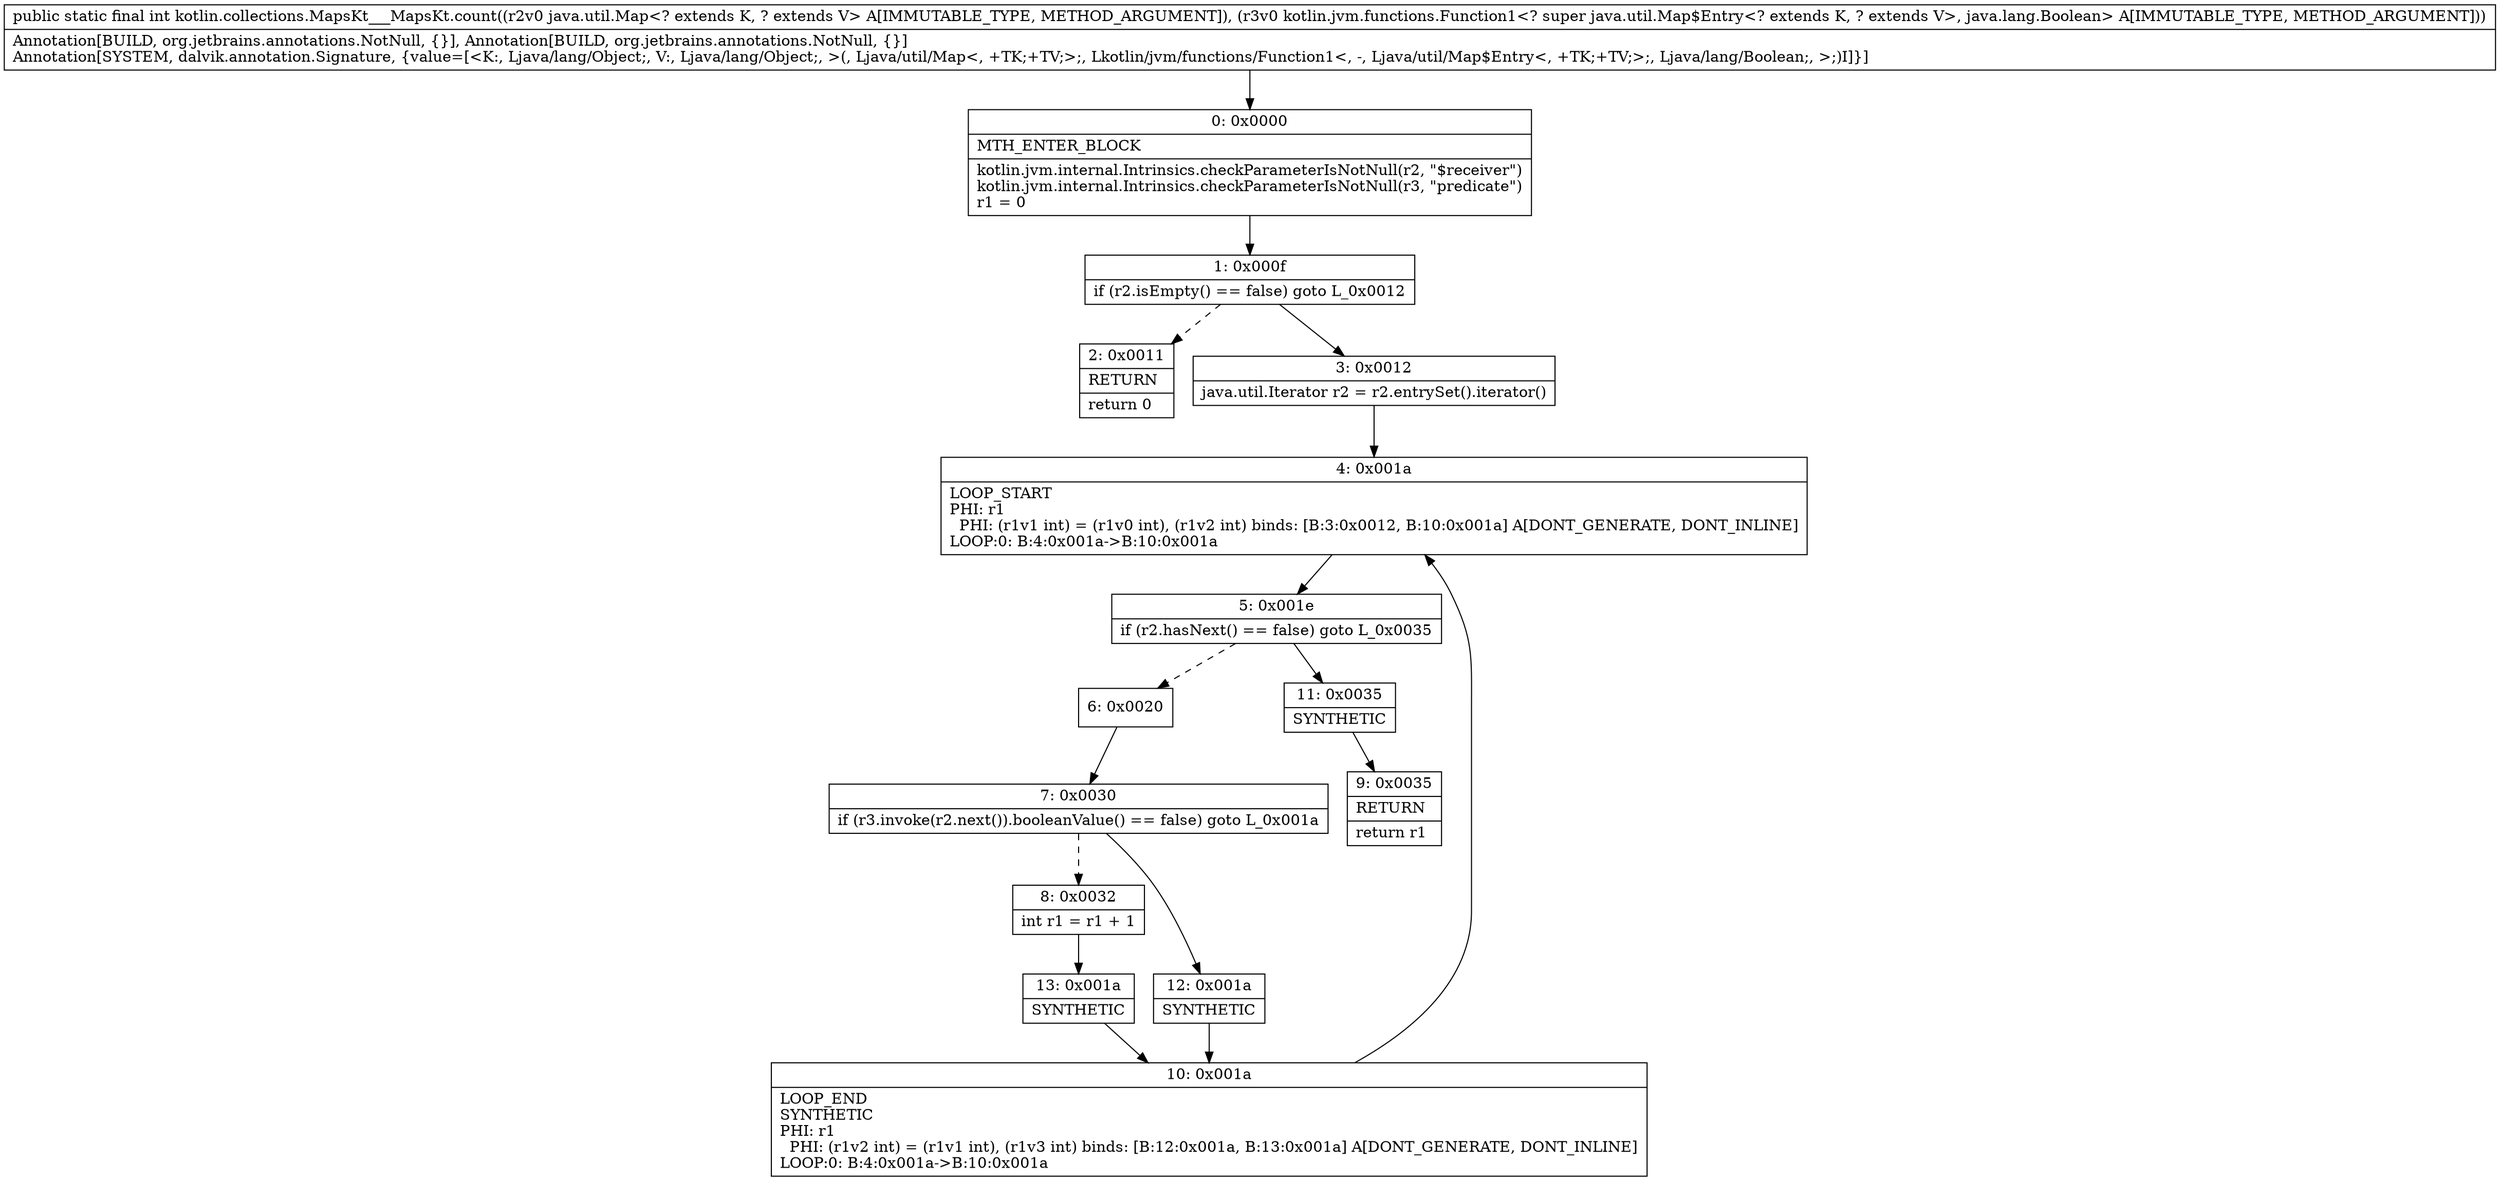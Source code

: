 digraph "CFG forkotlin.collections.MapsKt___MapsKt.count(Ljava\/util\/Map;Lkotlin\/jvm\/functions\/Function1;)I" {
Node_0 [shape=record,label="{0\:\ 0x0000|MTH_ENTER_BLOCK\l|kotlin.jvm.internal.Intrinsics.checkParameterIsNotNull(r2, \"$receiver\")\lkotlin.jvm.internal.Intrinsics.checkParameterIsNotNull(r3, \"predicate\")\lr1 = 0\l}"];
Node_1 [shape=record,label="{1\:\ 0x000f|if (r2.isEmpty() == false) goto L_0x0012\l}"];
Node_2 [shape=record,label="{2\:\ 0x0011|RETURN\l|return 0\l}"];
Node_3 [shape=record,label="{3\:\ 0x0012|java.util.Iterator r2 = r2.entrySet().iterator()\l}"];
Node_4 [shape=record,label="{4\:\ 0x001a|LOOP_START\lPHI: r1 \l  PHI: (r1v1 int) = (r1v0 int), (r1v2 int) binds: [B:3:0x0012, B:10:0x001a] A[DONT_GENERATE, DONT_INLINE]\lLOOP:0: B:4:0x001a\-\>B:10:0x001a\l}"];
Node_5 [shape=record,label="{5\:\ 0x001e|if (r2.hasNext() == false) goto L_0x0035\l}"];
Node_6 [shape=record,label="{6\:\ 0x0020}"];
Node_7 [shape=record,label="{7\:\ 0x0030|if (r3.invoke(r2.next()).booleanValue() == false) goto L_0x001a\l}"];
Node_8 [shape=record,label="{8\:\ 0x0032|int r1 = r1 + 1\l}"];
Node_9 [shape=record,label="{9\:\ 0x0035|RETURN\l|return r1\l}"];
Node_10 [shape=record,label="{10\:\ 0x001a|LOOP_END\lSYNTHETIC\lPHI: r1 \l  PHI: (r1v2 int) = (r1v1 int), (r1v3 int) binds: [B:12:0x001a, B:13:0x001a] A[DONT_GENERATE, DONT_INLINE]\lLOOP:0: B:4:0x001a\-\>B:10:0x001a\l}"];
Node_11 [shape=record,label="{11\:\ 0x0035|SYNTHETIC\l}"];
Node_12 [shape=record,label="{12\:\ 0x001a|SYNTHETIC\l}"];
Node_13 [shape=record,label="{13\:\ 0x001a|SYNTHETIC\l}"];
MethodNode[shape=record,label="{public static final int kotlin.collections.MapsKt___MapsKt.count((r2v0 java.util.Map\<? extends K, ? extends V\> A[IMMUTABLE_TYPE, METHOD_ARGUMENT]), (r3v0 kotlin.jvm.functions.Function1\<? super java.util.Map$Entry\<? extends K, ? extends V\>, java.lang.Boolean\> A[IMMUTABLE_TYPE, METHOD_ARGUMENT]))  | Annotation[BUILD, org.jetbrains.annotations.NotNull, \{\}], Annotation[BUILD, org.jetbrains.annotations.NotNull, \{\}]\lAnnotation[SYSTEM, dalvik.annotation.Signature, \{value=[\<K:, Ljava\/lang\/Object;, V:, Ljava\/lang\/Object;, \>(, Ljava\/util\/Map\<, +TK;+TV;\>;, Lkotlin\/jvm\/functions\/Function1\<, \-, Ljava\/util\/Map$Entry\<, +TK;+TV;\>;, Ljava\/lang\/Boolean;, \>;)I]\}]\l}"];
MethodNode -> Node_0;
Node_0 -> Node_1;
Node_1 -> Node_2[style=dashed];
Node_1 -> Node_3;
Node_3 -> Node_4;
Node_4 -> Node_5;
Node_5 -> Node_6[style=dashed];
Node_5 -> Node_11;
Node_6 -> Node_7;
Node_7 -> Node_8[style=dashed];
Node_7 -> Node_12;
Node_8 -> Node_13;
Node_10 -> Node_4;
Node_11 -> Node_9;
Node_12 -> Node_10;
Node_13 -> Node_10;
}

